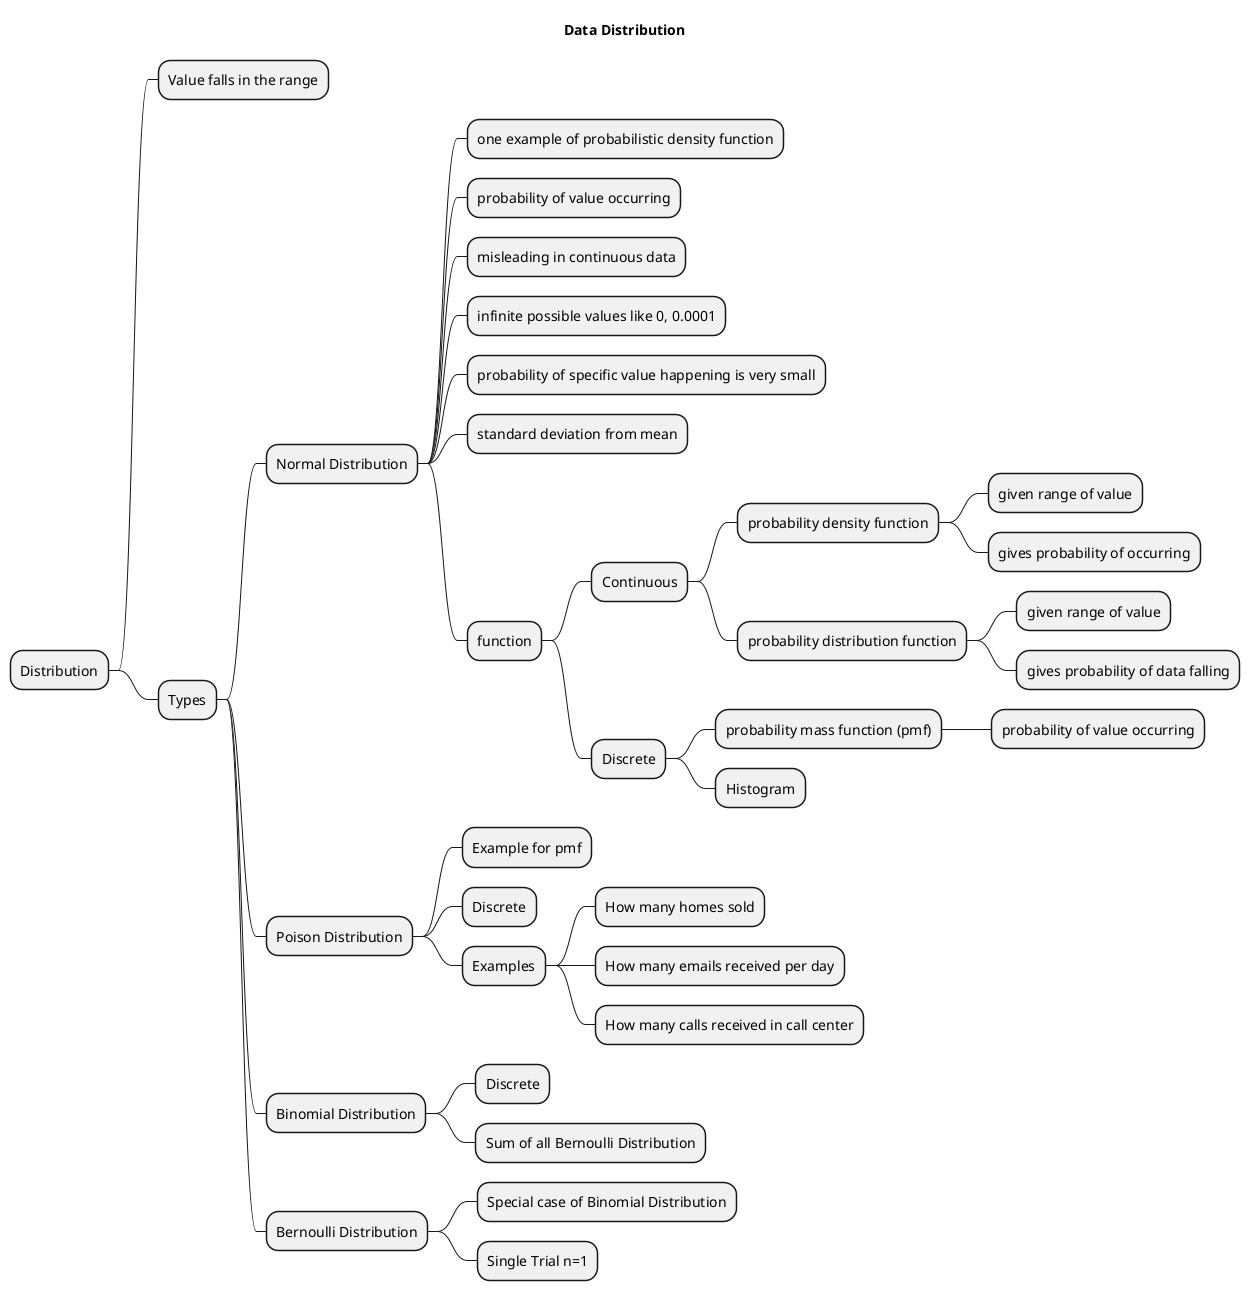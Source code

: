 @startmindmap
'https://plantuml.com/mindmap-diagram

title Data Distribution

+ Distribution
++ Value falls in the range
++ Types
+++ Normal Distribution
++++ one example of probabilistic density function
++++ probability of value occurring
++++ misleading in continuous data
++++ infinite possible values like 0, 0.0001
++++ probability of specific value happening is very small
++++ standard deviation from mean
++++ function
+++++ Continuous
++++++ probability density function
+++++++ given range of value
+++++++ gives probability of occurring
++++++ probability distribution function
+++++++ given range of value
+++++++ gives probability of data falling
+++++ Discrete
++++++ probability mass function (pmf)
+++++++ probability of value occurring
++++++ Histogram
+++ Poison Distribution
++++ Example for pmf
++++ Discrete
++++ Examples
+++++ How many homes sold
+++++ How many emails received per day
+++++ How many calls received in call center
+++ Binomial Distribution
++++ Discrete
++++ Sum of all Bernoulli Distribution
+++ Bernoulli Distribution
++++ Special case of Binomial Distribution
++++ Single Trial n=1


@endmindmap
